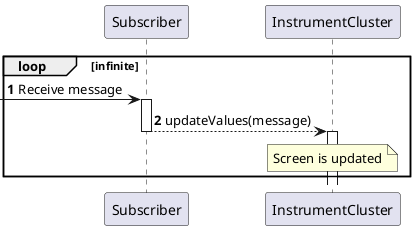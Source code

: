 @startuml cluster_subscriber
'https://plantuml.com/sequence-diagram

autonumber

participant "Subscriber" as MQ
participant "InstrumentCluster" as QT

loop infinite
  [-> MQ: Receive message
  activate MQ
  MQ --> QT: updateValues(message)
  deactivate MQ
  activate QT
  deactivate QT
  note over QT
    Screen is updated
  end note
end

@enduml
